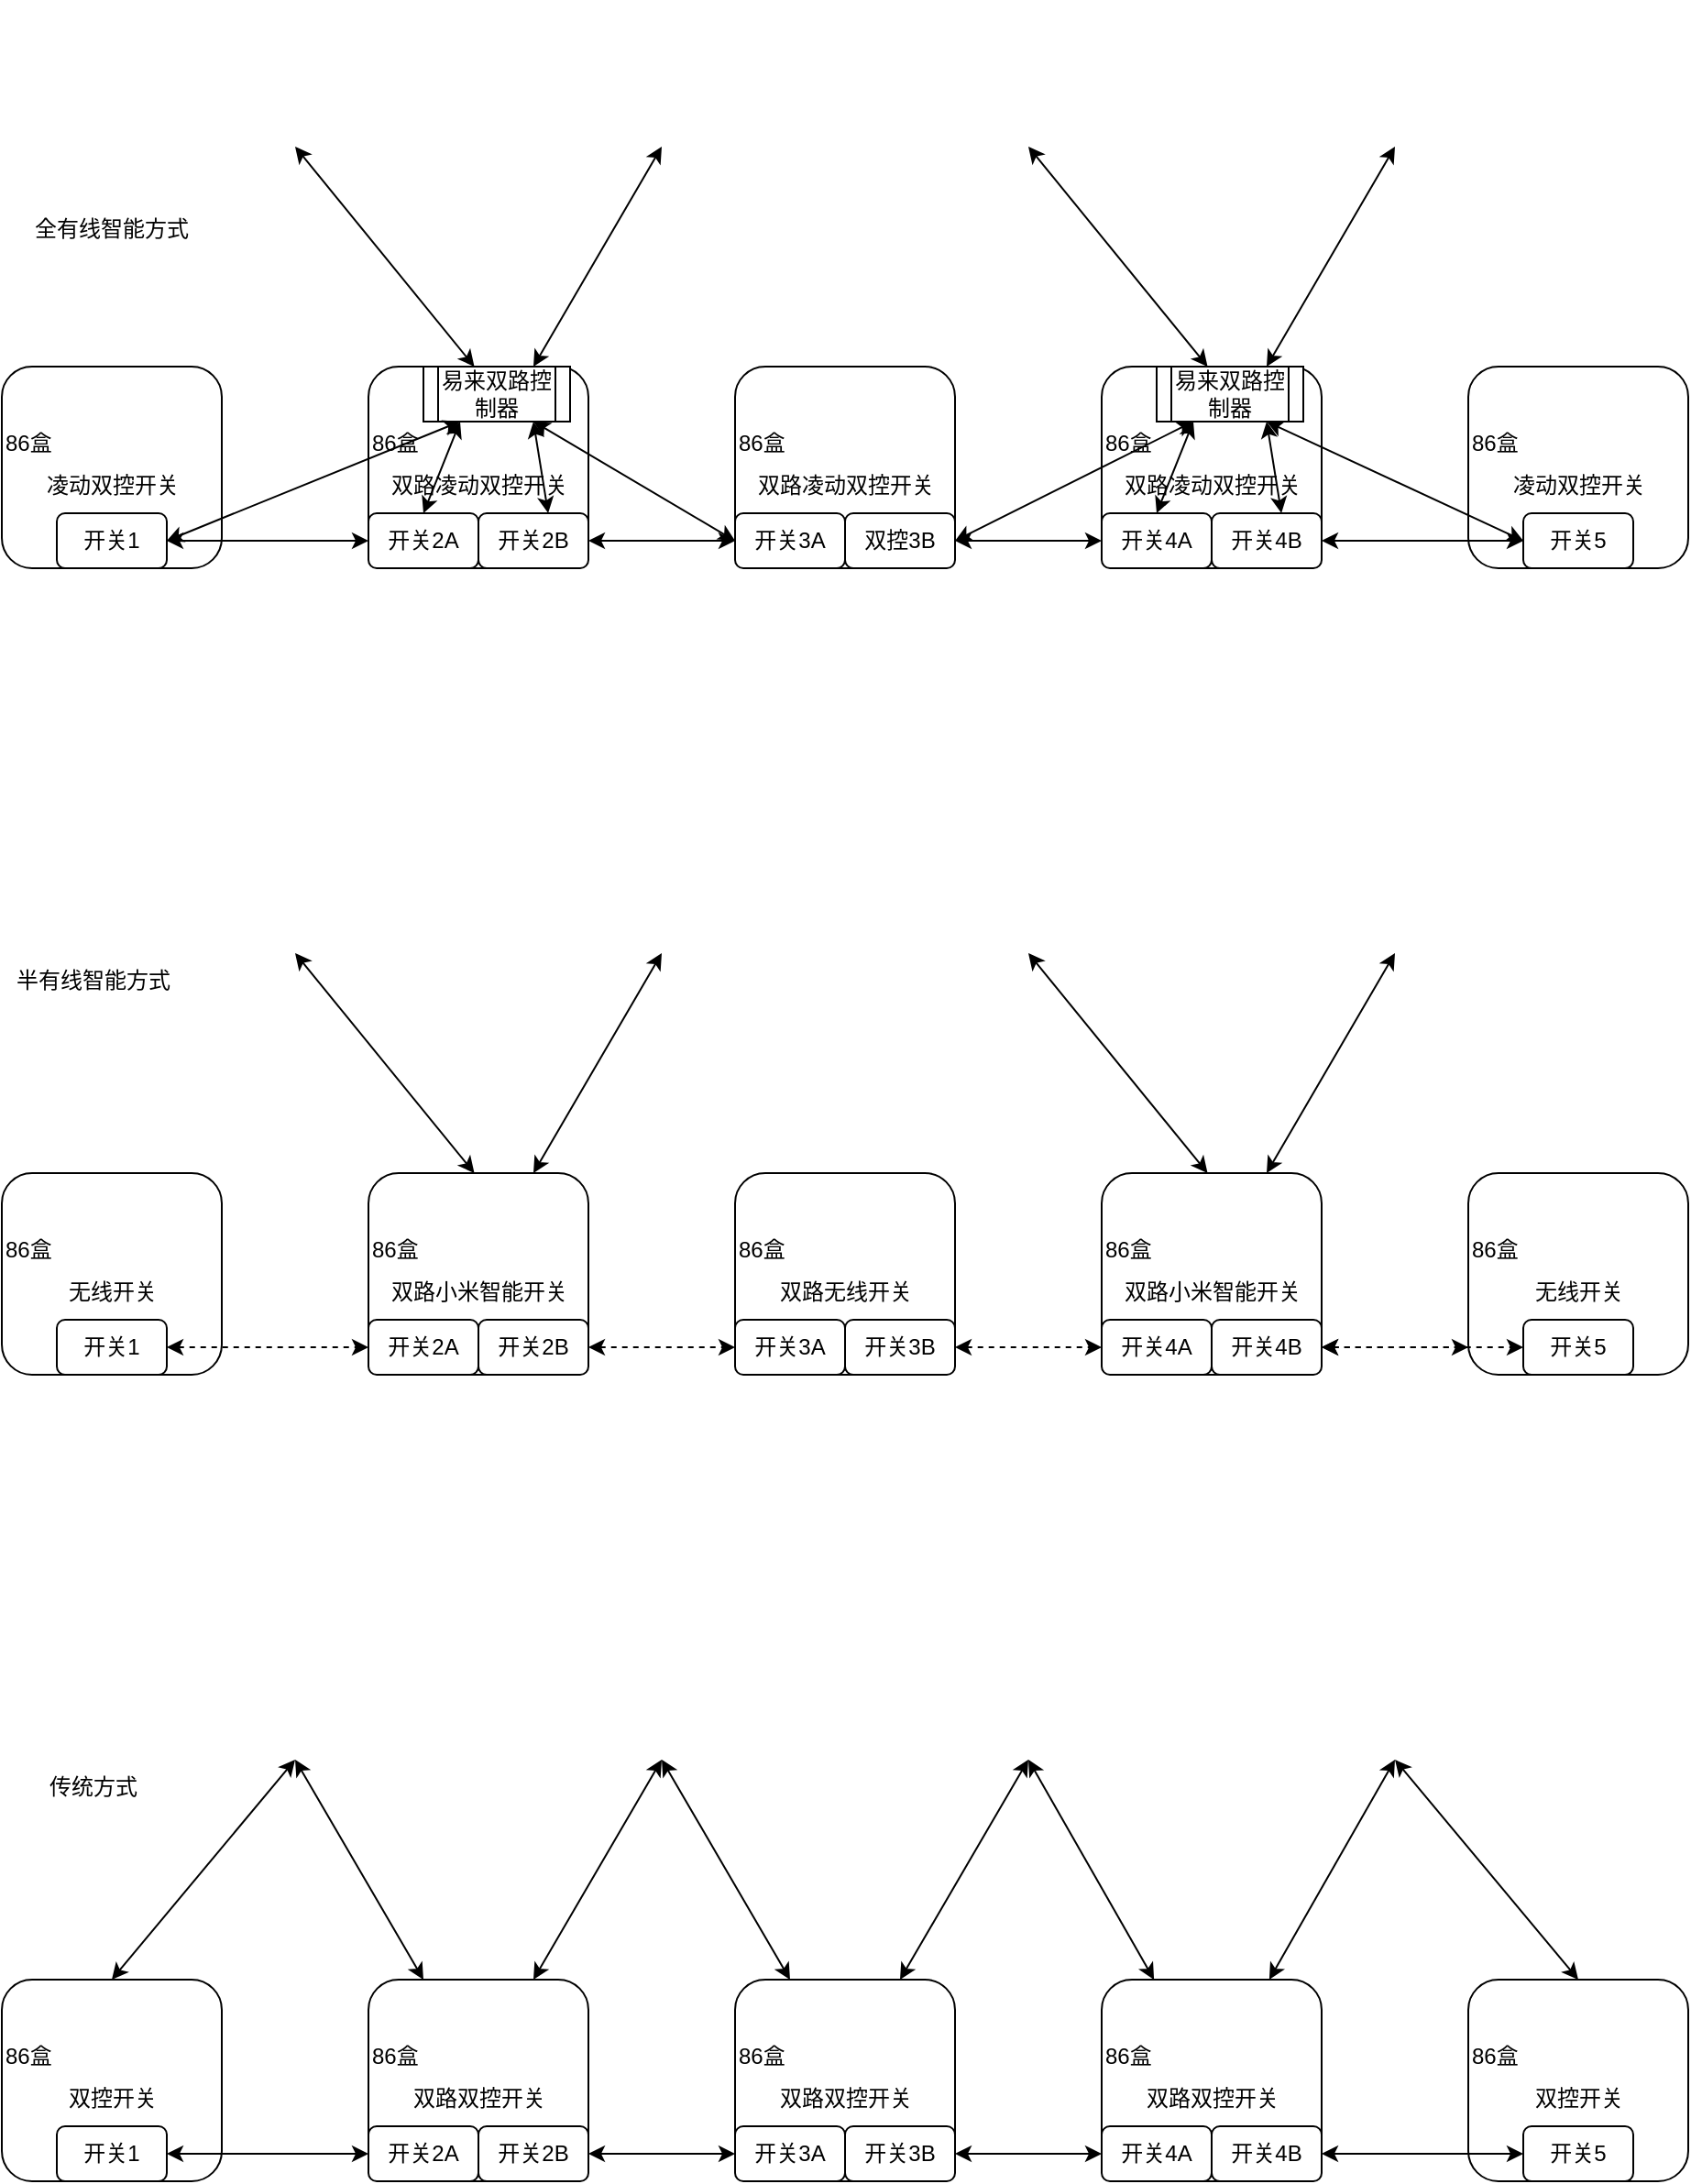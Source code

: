 <mxfile version="20.5.3" type="github">
  <diagram id="C55GAdEgixcBntScY-7r" name="第 1 页">
    <mxGraphModel dx="1453" dy="962" grid="1" gridSize="10" guides="1" tooltips="1" connect="1" arrows="1" fold="1" page="1" pageScale="1" pageWidth="827" pageHeight="1169" math="0" shadow="0">
      <root>
        <mxCell id="0" />
        <mxCell id="1" parent="0" />
        <mxCell id="GCaUtwYMzPnIk7fHXFFh-43" value="" style="group" parent="1" vertex="1" connectable="0">
          <mxGeometry y="400" width="120" height="110" as="geometry" />
        </mxCell>
        <mxCell id="GCaUtwYMzPnIk7fHXFFh-23" value="&lt;p&gt;86盒&lt;/p&gt;&lt;p&gt;&lt;br&gt;&lt;/p&gt;" style="rounded=1;whiteSpace=wrap;html=1;align=left;" parent="GCaUtwYMzPnIk7fHXFFh-43" vertex="1">
          <mxGeometry width="120" height="110" as="geometry" />
        </mxCell>
        <mxCell id="GCaUtwYMzPnIk7fHXFFh-28" value="开关1" style="rounded=1;whiteSpace=wrap;html=1;" parent="GCaUtwYMzPnIk7fHXFFh-43" vertex="1">
          <mxGeometry x="30" y="80" width="60" height="30" as="geometry" />
        </mxCell>
        <mxCell id="GCaUtwYMzPnIk7fHXFFh-32" value="凌动双控开关" style="text;html=1;align=center;verticalAlign=middle;resizable=0;points=[];autosize=1;strokeColor=none;fillColor=none;" parent="GCaUtwYMzPnIk7fHXFFh-43" vertex="1">
          <mxGeometry x="10" y="50" width="100" height="30" as="geometry" />
        </mxCell>
        <mxCell id="GCaUtwYMzPnIk7fHXFFh-52" value="" style="group" parent="1" vertex="1" connectable="0">
          <mxGeometry x="800" y="400" width="120" height="110" as="geometry" />
        </mxCell>
        <mxCell id="GCaUtwYMzPnIk7fHXFFh-53" value="&lt;p&gt;86盒&lt;/p&gt;&lt;p&gt;&lt;br&gt;&lt;/p&gt;" style="rounded=1;whiteSpace=wrap;html=1;align=left;" parent="GCaUtwYMzPnIk7fHXFFh-52" vertex="1">
          <mxGeometry width="120" height="110" as="geometry" />
        </mxCell>
        <mxCell id="GCaUtwYMzPnIk7fHXFFh-54" value="开关5" style="rounded=1;whiteSpace=wrap;html=1;" parent="GCaUtwYMzPnIk7fHXFFh-52" vertex="1">
          <mxGeometry x="30" y="80" width="60" height="30" as="geometry" />
        </mxCell>
        <mxCell id="GCaUtwYMzPnIk7fHXFFh-55" value="凌动双控开关" style="text;html=1;align=center;verticalAlign=middle;resizable=0;points=[];autosize=1;strokeColor=none;fillColor=none;" parent="GCaUtwYMzPnIk7fHXFFh-52" vertex="1">
          <mxGeometry x="10" y="50" width="100" height="30" as="geometry" />
        </mxCell>
        <mxCell id="GCaUtwYMzPnIk7fHXFFh-64" value="" style="group" parent="1" vertex="1" connectable="0">
          <mxGeometry x="400" y="400" width="120" height="110" as="geometry" />
        </mxCell>
        <mxCell id="GCaUtwYMzPnIk7fHXFFh-57" value="&lt;p&gt;86盒&lt;/p&gt;&lt;p&gt;&lt;br&gt;&lt;/p&gt;" style="rounded=1;whiteSpace=wrap;html=1;align=left;" parent="GCaUtwYMzPnIk7fHXFFh-64" vertex="1">
          <mxGeometry width="120" height="110" as="geometry" />
        </mxCell>
        <mxCell id="GCaUtwYMzPnIk7fHXFFh-59" value="开关3A" style="rounded=1;whiteSpace=wrap;html=1;" parent="GCaUtwYMzPnIk7fHXFFh-64" vertex="1">
          <mxGeometry y="80" width="60" height="30" as="geometry" />
        </mxCell>
        <mxCell id="GCaUtwYMzPnIk7fHXFFh-60" value="双控3B" style="rounded=1;whiteSpace=wrap;html=1;" parent="GCaUtwYMzPnIk7fHXFFh-64" vertex="1">
          <mxGeometry x="60" y="80" width="60" height="30" as="geometry" />
        </mxCell>
        <mxCell id="GCaUtwYMzPnIk7fHXFFh-61" value="双路凌动双控开关" style="text;html=1;align=center;verticalAlign=middle;resizable=0;points=[];autosize=1;strokeColor=none;fillColor=none;" parent="GCaUtwYMzPnIk7fHXFFh-64" vertex="1">
          <mxGeometry y="50" width="120" height="30" as="geometry" />
        </mxCell>
        <mxCell id="GCaUtwYMzPnIk7fHXFFh-66" value="" style="group" parent="1" vertex="1" connectable="0">
          <mxGeometry x="120" y="200" width="280" height="310" as="geometry" />
        </mxCell>
        <mxCell id="GCaUtwYMzPnIk7fHXFFh-2" value="" style="shape=image;html=1;verticalAlign=top;verticalLabelPosition=bottom;labelBackgroundColor=#ffffff;imageAspect=0;aspect=fixed;image=https://cdn1.iconfinder.com/data/icons/ui-essential-17/32/UI_Essential_Outline_1_essential-app-ui-creative-idea-lamp-128.png" parent="GCaUtwYMzPnIk7fHXFFh-66" vertex="1">
          <mxGeometry width="80" height="80" as="geometry" />
        </mxCell>
        <mxCell id="GCaUtwYMzPnIk7fHXFFh-3" value="" style="shape=image;html=1;verticalAlign=top;verticalLabelPosition=bottom;labelBackgroundColor=#ffffff;imageAspect=0;aspect=fixed;image=https://cdn1.iconfinder.com/data/icons/ui-essential-17/32/UI_Essential_Outline_1_essential-app-ui-creative-idea-lamp-128.png" parent="GCaUtwYMzPnIk7fHXFFh-66" vertex="1">
          <mxGeometry x="200" width="80" height="80" as="geometry" />
        </mxCell>
        <mxCell id="GCaUtwYMzPnIk7fHXFFh-8" value="" style="endArrow=classic;startArrow=classic;html=1;rounded=0;entryX=0.5;entryY=1;entryDx=0;entryDy=0;" parent="GCaUtwYMzPnIk7fHXFFh-66" source="GCaUtwYMzPnIk7fHXFFh-5" target="GCaUtwYMzPnIk7fHXFFh-2" edge="1">
          <mxGeometry width="50" height="50" relative="1" as="geometry">
            <mxPoint x="260" y="90" as="sourcePoint" />
            <mxPoint x="310" y="40" as="targetPoint" />
          </mxGeometry>
        </mxCell>
        <mxCell id="GCaUtwYMzPnIk7fHXFFh-10" value="" style="endArrow=classic;startArrow=classic;html=1;rounded=0;entryX=0.5;entryY=1;entryDx=0;entryDy=0;exitX=0.75;exitY=0;exitDx=0;exitDy=0;" parent="GCaUtwYMzPnIk7fHXFFh-66" source="GCaUtwYMzPnIk7fHXFFh-5" target="GCaUtwYMzPnIk7fHXFFh-3" edge="1">
          <mxGeometry width="50" height="50" relative="1" as="geometry">
            <mxPoint x="230" y="180" as="sourcePoint" />
            <mxPoint x="90" y="90" as="targetPoint" />
          </mxGeometry>
        </mxCell>
        <mxCell id="GCaUtwYMzPnIk7fHXFFh-42" value="" style="group" parent="GCaUtwYMzPnIk7fHXFFh-66" vertex="1" connectable="0">
          <mxGeometry x="80" y="200" width="120" height="110" as="geometry" />
        </mxCell>
        <mxCell id="GCaUtwYMzPnIk7fHXFFh-4" value="&lt;p&gt;86盒&lt;/p&gt;&lt;p&gt;&lt;br&gt;&lt;/p&gt;" style="rounded=1;whiteSpace=wrap;html=1;align=left;" parent="GCaUtwYMzPnIk7fHXFFh-42" vertex="1">
          <mxGeometry width="120" height="110" as="geometry" />
        </mxCell>
        <mxCell id="GCaUtwYMzPnIk7fHXFFh-5" value="易来双路控制器" style="shape=process;whiteSpace=wrap;html=1;backgroundOutline=1;" parent="GCaUtwYMzPnIk7fHXFFh-42" vertex="1">
          <mxGeometry x="30" width="80" height="30" as="geometry" />
        </mxCell>
        <mxCell id="GCaUtwYMzPnIk7fHXFFh-29" value="开关2A" style="rounded=1;whiteSpace=wrap;html=1;" parent="GCaUtwYMzPnIk7fHXFFh-42" vertex="1">
          <mxGeometry y="80" width="60" height="30" as="geometry" />
        </mxCell>
        <mxCell id="GCaUtwYMzPnIk7fHXFFh-30" value="开关2B" style="rounded=1;whiteSpace=wrap;html=1;" parent="GCaUtwYMzPnIk7fHXFFh-42" vertex="1">
          <mxGeometry x="60" y="80" width="60" height="30" as="geometry" />
        </mxCell>
        <mxCell id="GCaUtwYMzPnIk7fHXFFh-33" value="双路凌动双控开关" style="text;html=1;align=center;verticalAlign=middle;resizable=0;points=[];autosize=1;strokeColor=none;fillColor=none;" parent="GCaUtwYMzPnIk7fHXFFh-42" vertex="1">
          <mxGeometry y="50" width="120" height="30" as="geometry" />
        </mxCell>
        <mxCell id="GCaUtwYMzPnIk7fHXFFh-40" value="" style="endArrow=classic;startArrow=classic;html=1;rounded=0;exitX=0.25;exitY=1;exitDx=0;exitDy=0;" parent="GCaUtwYMzPnIk7fHXFFh-42" source="GCaUtwYMzPnIk7fHXFFh-5" edge="1">
          <mxGeometry width="50" height="50" relative="1" as="geometry">
            <mxPoint x="-90" y="115" as="sourcePoint" />
            <mxPoint x="30" y="80" as="targetPoint" />
          </mxGeometry>
        </mxCell>
        <mxCell id="GCaUtwYMzPnIk7fHXFFh-41" value="" style="endArrow=classic;startArrow=classic;html=1;rounded=0;exitX=0.75;exitY=1;exitDx=0;exitDy=0;entryX=0.817;entryY=1;entryDx=0;entryDy=0;entryPerimeter=0;" parent="GCaUtwYMzPnIk7fHXFFh-42" source="GCaUtwYMzPnIk7fHXFFh-5" target="GCaUtwYMzPnIk7fHXFFh-33" edge="1">
          <mxGeometry width="50" height="50" relative="1" as="geometry">
            <mxPoint x="60" y="40" as="sourcePoint" />
            <mxPoint x="40" y="90" as="targetPoint" />
          </mxGeometry>
        </mxCell>
        <mxCell id="GCaUtwYMzPnIk7fHXFFh-67" value="" style="group" parent="1" vertex="1" connectable="0">
          <mxGeometry x="520" y="200" width="280" height="310" as="geometry" />
        </mxCell>
        <mxCell id="GCaUtwYMzPnIk7fHXFFh-68" value="" style="shape=image;html=1;verticalAlign=top;verticalLabelPosition=bottom;labelBackgroundColor=#ffffff;imageAspect=0;aspect=fixed;image=https://cdn1.iconfinder.com/data/icons/ui-essential-17/32/UI_Essential_Outline_1_essential-app-ui-creative-idea-lamp-128.png" parent="GCaUtwYMzPnIk7fHXFFh-67" vertex="1">
          <mxGeometry width="80" height="80" as="geometry" />
        </mxCell>
        <mxCell id="GCaUtwYMzPnIk7fHXFFh-69" value="" style="shape=image;html=1;verticalAlign=top;verticalLabelPosition=bottom;labelBackgroundColor=#ffffff;imageAspect=0;aspect=fixed;image=https://cdn1.iconfinder.com/data/icons/ui-essential-17/32/UI_Essential_Outline_1_essential-app-ui-creative-idea-lamp-128.png" parent="GCaUtwYMzPnIk7fHXFFh-67" vertex="1">
          <mxGeometry x="200" width="80" height="80" as="geometry" />
        </mxCell>
        <mxCell id="GCaUtwYMzPnIk7fHXFFh-70" value="" style="endArrow=classic;startArrow=classic;html=1;rounded=0;entryX=0.5;entryY=1;entryDx=0;entryDy=0;" parent="GCaUtwYMzPnIk7fHXFFh-67" source="GCaUtwYMzPnIk7fHXFFh-74" target="GCaUtwYMzPnIk7fHXFFh-68" edge="1">
          <mxGeometry width="50" height="50" relative="1" as="geometry">
            <mxPoint x="260" y="90" as="sourcePoint" />
            <mxPoint x="310" y="40" as="targetPoint" />
          </mxGeometry>
        </mxCell>
        <mxCell id="GCaUtwYMzPnIk7fHXFFh-71" value="" style="endArrow=classic;startArrow=classic;html=1;rounded=0;entryX=0.5;entryY=1;entryDx=0;entryDy=0;exitX=0.75;exitY=0;exitDx=0;exitDy=0;" parent="GCaUtwYMzPnIk7fHXFFh-67" source="GCaUtwYMzPnIk7fHXFFh-74" target="GCaUtwYMzPnIk7fHXFFh-69" edge="1">
          <mxGeometry width="50" height="50" relative="1" as="geometry">
            <mxPoint x="230" y="180" as="sourcePoint" />
            <mxPoint x="90" y="90" as="targetPoint" />
          </mxGeometry>
        </mxCell>
        <mxCell id="GCaUtwYMzPnIk7fHXFFh-72" value="" style="group" parent="GCaUtwYMzPnIk7fHXFFh-67" vertex="1" connectable="0">
          <mxGeometry x="80" y="200" width="120" height="110" as="geometry" />
        </mxCell>
        <mxCell id="GCaUtwYMzPnIk7fHXFFh-73" value="&lt;p&gt;86盒&lt;/p&gt;&lt;p&gt;&lt;br&gt;&lt;/p&gt;" style="rounded=1;whiteSpace=wrap;html=1;align=left;" parent="GCaUtwYMzPnIk7fHXFFh-72" vertex="1">
          <mxGeometry width="120" height="110" as="geometry" />
        </mxCell>
        <mxCell id="GCaUtwYMzPnIk7fHXFFh-74" value="易来双路控制器" style="shape=process;whiteSpace=wrap;html=1;backgroundOutline=1;" parent="GCaUtwYMzPnIk7fHXFFh-72" vertex="1">
          <mxGeometry x="30" width="80" height="30" as="geometry" />
        </mxCell>
        <mxCell id="GCaUtwYMzPnIk7fHXFFh-75" value="开关4A" style="rounded=1;whiteSpace=wrap;html=1;" parent="GCaUtwYMzPnIk7fHXFFh-72" vertex="1">
          <mxGeometry y="80" width="60" height="30" as="geometry" />
        </mxCell>
        <mxCell id="GCaUtwYMzPnIk7fHXFFh-76" value="开关4B" style="rounded=1;whiteSpace=wrap;html=1;" parent="GCaUtwYMzPnIk7fHXFFh-72" vertex="1">
          <mxGeometry x="60" y="80" width="60" height="30" as="geometry" />
        </mxCell>
        <mxCell id="GCaUtwYMzPnIk7fHXFFh-77" value="双路凌动双控开关" style="text;html=1;align=center;verticalAlign=middle;resizable=0;points=[];autosize=1;strokeColor=none;fillColor=none;" parent="GCaUtwYMzPnIk7fHXFFh-72" vertex="1">
          <mxGeometry y="50" width="120" height="30" as="geometry" />
        </mxCell>
        <mxCell id="GCaUtwYMzPnIk7fHXFFh-78" value="" style="endArrow=classic;startArrow=classic;html=1;rounded=0;exitX=0.25;exitY=1;exitDx=0;exitDy=0;" parent="GCaUtwYMzPnIk7fHXFFh-72" source="GCaUtwYMzPnIk7fHXFFh-74" edge="1">
          <mxGeometry width="50" height="50" relative="1" as="geometry">
            <mxPoint x="-90" y="115" as="sourcePoint" />
            <mxPoint x="30" y="80" as="targetPoint" />
          </mxGeometry>
        </mxCell>
        <mxCell id="GCaUtwYMzPnIk7fHXFFh-79" value="" style="endArrow=classic;startArrow=classic;html=1;rounded=0;exitX=0.75;exitY=1;exitDx=0;exitDy=0;entryX=0.817;entryY=1;entryDx=0;entryDy=0;entryPerimeter=0;" parent="GCaUtwYMzPnIk7fHXFFh-72" source="GCaUtwYMzPnIk7fHXFFh-74" target="GCaUtwYMzPnIk7fHXFFh-77" edge="1">
          <mxGeometry width="50" height="50" relative="1" as="geometry">
            <mxPoint x="60" y="40" as="sourcePoint" />
            <mxPoint x="40" y="90" as="targetPoint" />
          </mxGeometry>
        </mxCell>
        <mxCell id="GCaUtwYMzPnIk7fHXFFh-39" value="" style="endArrow=classic;startArrow=classic;html=1;rounded=0;exitX=1;exitY=0.5;exitDx=0;exitDy=0;entryX=0.25;entryY=1;entryDx=0;entryDy=0;" parent="1" source="GCaUtwYMzPnIk7fHXFFh-28" target="GCaUtwYMzPnIk7fHXFFh-5" edge="1">
          <mxGeometry width="50" height="50" relative="1" as="geometry">
            <mxPoint x="50" y="479" as="sourcePoint" />
            <mxPoint x="160" y="479" as="targetPoint" />
          </mxGeometry>
        </mxCell>
        <mxCell id="GCaUtwYMzPnIk7fHXFFh-38" value="" style="endArrow=classic;startArrow=classic;html=1;rounded=0;exitX=1;exitY=0.5;exitDx=0;exitDy=0;entryX=0;entryY=0.5;entryDx=0;entryDy=0;" parent="1" source="GCaUtwYMzPnIk7fHXFFh-28" target="GCaUtwYMzPnIk7fHXFFh-29" edge="1">
          <mxGeometry width="50" height="50" relative="1" as="geometry">
            <mxPoint x="190" y="620" as="sourcePoint" />
            <mxPoint x="240" y="570" as="targetPoint" />
          </mxGeometry>
        </mxCell>
        <mxCell id="GCaUtwYMzPnIk7fHXFFh-80" value="" style="endArrow=classic;startArrow=classic;html=1;rounded=0;exitX=1;exitY=0.5;exitDx=0;exitDy=0;" parent="1" source="GCaUtwYMzPnIk7fHXFFh-76" target="GCaUtwYMzPnIk7fHXFFh-54" edge="1">
          <mxGeometry width="50" height="50" relative="1" as="geometry">
            <mxPoint x="720" y="540" as="sourcePoint" />
            <mxPoint x="830" y="540" as="targetPoint" />
          </mxGeometry>
        </mxCell>
        <mxCell id="GCaUtwYMzPnIk7fHXFFh-81" value="" style="endArrow=classic;startArrow=classic;html=1;rounded=0;exitX=1;exitY=0.5;exitDx=0;exitDy=0;" parent="1" source="GCaUtwYMzPnIk7fHXFFh-30" target="GCaUtwYMzPnIk7fHXFFh-59" edge="1">
          <mxGeometry width="50" height="50" relative="1" as="geometry">
            <mxPoint x="340" y="530" as="sourcePoint" />
            <mxPoint x="450" y="530" as="targetPoint" />
          </mxGeometry>
        </mxCell>
        <mxCell id="GCaUtwYMzPnIk7fHXFFh-83" value="" style="endArrow=classic;startArrow=classic;html=1;rounded=0;" parent="1" source="GCaUtwYMzPnIk7fHXFFh-60" target="GCaUtwYMzPnIk7fHXFFh-75" edge="1">
          <mxGeometry width="50" height="50" relative="1" as="geometry">
            <mxPoint x="520" y="500" as="sourcePoint" />
            <mxPoint x="600" y="500" as="targetPoint" />
          </mxGeometry>
        </mxCell>
        <mxCell id="GCaUtwYMzPnIk7fHXFFh-84" value="" style="endArrow=classic;startArrow=classic;html=1;rounded=0;entryX=0.75;entryY=1;entryDx=0;entryDy=0;exitX=0;exitY=0.5;exitDx=0;exitDy=0;" parent="1" source="GCaUtwYMzPnIk7fHXFFh-59" target="GCaUtwYMzPnIk7fHXFFh-5" edge="1">
          <mxGeometry width="50" height="50" relative="1" as="geometry">
            <mxPoint x="100" y="505" as="sourcePoint" />
            <mxPoint x="260" y="440" as="targetPoint" />
          </mxGeometry>
        </mxCell>
        <mxCell id="GCaUtwYMzPnIk7fHXFFh-85" value="" style="endArrow=classic;startArrow=classic;html=1;rounded=0;entryX=0.25;entryY=1;entryDx=0;entryDy=0;exitX=1;exitY=0.5;exitDx=0;exitDy=0;" parent="1" source="GCaUtwYMzPnIk7fHXFFh-60" target="GCaUtwYMzPnIk7fHXFFh-74" edge="1">
          <mxGeometry width="50" height="50" relative="1" as="geometry">
            <mxPoint x="410" y="505" as="sourcePoint" />
            <mxPoint x="300" y="440" as="targetPoint" />
          </mxGeometry>
        </mxCell>
        <mxCell id="GCaUtwYMzPnIk7fHXFFh-86" value="" style="endArrow=classic;startArrow=classic;html=1;rounded=0;entryX=0.75;entryY=1;entryDx=0;entryDy=0;exitX=0;exitY=0.5;exitDx=0;exitDy=0;" parent="1" source="GCaUtwYMzPnIk7fHXFFh-54" target="GCaUtwYMzPnIk7fHXFFh-74" edge="1">
          <mxGeometry width="50" height="50" relative="1" as="geometry">
            <mxPoint x="530" y="505" as="sourcePoint" />
            <mxPoint x="660" y="440" as="targetPoint" />
          </mxGeometry>
        </mxCell>
        <mxCell id="W3iB199qBJ8o43H76Pn8-48" value="" style="group" parent="1" vertex="1" connectable="0">
          <mxGeometry y="840" width="120" height="110" as="geometry" />
        </mxCell>
        <mxCell id="W3iB199qBJ8o43H76Pn8-49" value="&lt;p&gt;86盒&lt;/p&gt;&lt;p&gt;&lt;br&gt;&lt;/p&gt;" style="rounded=1;whiteSpace=wrap;html=1;align=left;" parent="W3iB199qBJ8o43H76Pn8-48" vertex="1">
          <mxGeometry width="120" height="110" as="geometry" />
        </mxCell>
        <mxCell id="W3iB199qBJ8o43H76Pn8-50" value="开关1" style="rounded=1;whiteSpace=wrap;html=1;" parent="W3iB199qBJ8o43H76Pn8-48" vertex="1">
          <mxGeometry x="30" y="80" width="60" height="30" as="geometry" />
        </mxCell>
        <mxCell id="W3iB199qBJ8o43H76Pn8-51" value="无线开关" style="text;html=1;align=center;verticalAlign=middle;resizable=0;points=[];autosize=1;strokeColor=none;fillColor=none;" parent="W3iB199qBJ8o43H76Pn8-48" vertex="1">
          <mxGeometry x="25" y="50" width="70" height="30" as="geometry" />
        </mxCell>
        <mxCell id="W3iB199qBJ8o43H76Pn8-52" value="" style="group" parent="1" vertex="1" connectable="0">
          <mxGeometry x="800" y="840" width="120" height="110" as="geometry" />
        </mxCell>
        <mxCell id="W3iB199qBJ8o43H76Pn8-53" value="&lt;p&gt;86盒&lt;/p&gt;&lt;p&gt;&lt;br&gt;&lt;/p&gt;" style="rounded=1;whiteSpace=wrap;html=1;align=left;" parent="W3iB199qBJ8o43H76Pn8-52" vertex="1">
          <mxGeometry width="120" height="110" as="geometry" />
        </mxCell>
        <mxCell id="W3iB199qBJ8o43H76Pn8-54" value="开关5" style="rounded=1;whiteSpace=wrap;html=1;" parent="W3iB199qBJ8o43H76Pn8-52" vertex="1">
          <mxGeometry x="30" y="80" width="60" height="30" as="geometry" />
        </mxCell>
        <mxCell id="W3iB199qBJ8o43H76Pn8-55" value="无线开关" style="text;html=1;align=center;verticalAlign=middle;resizable=0;points=[];autosize=1;strokeColor=none;fillColor=none;" parent="W3iB199qBJ8o43H76Pn8-52" vertex="1">
          <mxGeometry x="25" y="50" width="70" height="30" as="geometry" />
        </mxCell>
        <mxCell id="W3iB199qBJ8o43H76Pn8-56" value="" style="group" parent="1" vertex="1" connectable="0">
          <mxGeometry x="400" y="840" width="120" height="110" as="geometry" />
        </mxCell>
        <mxCell id="W3iB199qBJ8o43H76Pn8-57" value="&lt;p&gt;86盒&lt;/p&gt;&lt;p&gt;&lt;br&gt;&lt;/p&gt;" style="rounded=1;whiteSpace=wrap;html=1;align=left;" parent="W3iB199qBJ8o43H76Pn8-56" vertex="1">
          <mxGeometry width="120" height="110" as="geometry" />
        </mxCell>
        <mxCell id="W3iB199qBJ8o43H76Pn8-58" value="开关3A" style="rounded=1;whiteSpace=wrap;html=1;" parent="W3iB199qBJ8o43H76Pn8-56" vertex="1">
          <mxGeometry y="80" width="60" height="30" as="geometry" />
        </mxCell>
        <mxCell id="W3iB199qBJ8o43H76Pn8-59" value="开关3B" style="rounded=1;whiteSpace=wrap;html=1;" parent="W3iB199qBJ8o43H76Pn8-56" vertex="1">
          <mxGeometry x="60" y="80" width="60" height="30" as="geometry" />
        </mxCell>
        <mxCell id="W3iB199qBJ8o43H76Pn8-60" value="双路无线开关" style="text;html=1;align=center;verticalAlign=middle;resizable=0;points=[];autosize=1;strokeColor=none;fillColor=none;" parent="W3iB199qBJ8o43H76Pn8-56" vertex="1">
          <mxGeometry x="10" y="50" width="100" height="30" as="geometry" />
        </mxCell>
        <mxCell id="W3iB199qBJ8o43H76Pn8-88" value="" style="endArrow=classic;startArrow=classic;html=1;rounded=0;exitX=1;exitY=0.5;exitDx=0;exitDy=0;entryX=0;entryY=0.5;entryDx=0;entryDy=0;dashed=1;" parent="1" source="W3iB199qBJ8o43H76Pn8-50" target="W3iB199qBJ8o43H76Pn8-69" edge="1">
          <mxGeometry width="50" height="50" relative="1" as="geometry">
            <mxPoint x="190" y="1060" as="sourcePoint" />
            <mxPoint x="240" y="1010" as="targetPoint" />
          </mxGeometry>
        </mxCell>
        <mxCell id="W3iB199qBJ8o43H76Pn8-89" value="" style="endArrow=classic;startArrow=classic;html=1;rounded=0;exitX=1;exitY=0.5;exitDx=0;exitDy=0;dashed=1;" parent="1" target="W3iB199qBJ8o43H76Pn8-54" edge="1">
          <mxGeometry width="50" height="50" relative="1" as="geometry">
            <mxPoint x="720" y="935" as="sourcePoint" />
            <mxPoint x="830" y="980" as="targetPoint" />
          </mxGeometry>
        </mxCell>
        <mxCell id="W3iB199qBJ8o43H76Pn8-90" value="" style="endArrow=classic;startArrow=classic;html=1;rounded=0;exitX=1;exitY=0.5;exitDx=0;exitDy=0;dashed=1;" parent="1" source="W3iB199qBJ8o43H76Pn8-70" target="W3iB199qBJ8o43H76Pn8-58" edge="1">
          <mxGeometry width="50" height="50" relative="1" as="geometry">
            <mxPoint x="340" y="970" as="sourcePoint" />
            <mxPoint x="450" y="970" as="targetPoint" />
          </mxGeometry>
        </mxCell>
        <mxCell id="W3iB199qBJ8o43H76Pn8-91" value="" style="endArrow=classic;startArrow=classic;html=1;rounded=0;dashed=1;entryX=0;entryY=0.5;entryDx=0;entryDy=0;" parent="1" source="W3iB199qBJ8o43H76Pn8-59" target="W3iB199qBJ8o43H76Pn8-106" edge="1">
          <mxGeometry width="50" height="50" relative="1" as="geometry">
            <mxPoint x="520" y="940" as="sourcePoint" />
            <mxPoint x="600" y="935" as="targetPoint" />
          </mxGeometry>
        </mxCell>
        <mxCell id="W3iB199qBJ8o43H76Pn8-62" value="" style="shape=image;html=1;verticalAlign=top;verticalLabelPosition=bottom;labelBackgroundColor=#ffffff;imageAspect=0;aspect=fixed;image=https://cdn1.iconfinder.com/data/icons/ui-essential-17/32/UI_Essential_Outline_1_essential-app-ui-creative-idea-lamp-128.png" parent="1" vertex="1">
          <mxGeometry x="120" y="640" width="80" height="80" as="geometry" />
        </mxCell>
        <mxCell id="W3iB199qBJ8o43H76Pn8-63" value="" style="shape=image;html=1;verticalAlign=top;verticalLabelPosition=bottom;labelBackgroundColor=#ffffff;imageAspect=0;aspect=fixed;image=https://cdn1.iconfinder.com/data/icons/ui-essential-17/32/UI_Essential_Outline_1_essential-app-ui-creative-idea-lamp-128.png" parent="1" vertex="1">
          <mxGeometry x="320" y="640" width="80" height="80" as="geometry" />
        </mxCell>
        <mxCell id="W3iB199qBJ8o43H76Pn8-64" value="" style="endArrow=classic;startArrow=classic;html=1;rounded=0;entryX=0.5;entryY=1;entryDx=0;entryDy=0;" parent="1" target="W3iB199qBJ8o43H76Pn8-62" edge="1">
          <mxGeometry width="50" height="50" relative="1" as="geometry">
            <mxPoint x="257.778" y="840" as="sourcePoint" />
            <mxPoint x="430" y="680" as="targetPoint" />
          </mxGeometry>
        </mxCell>
        <mxCell id="W3iB199qBJ8o43H76Pn8-65" value="" style="endArrow=classic;startArrow=classic;html=1;rounded=0;entryX=0.5;entryY=1;entryDx=0;entryDy=0;exitX=0.75;exitY=0;exitDx=0;exitDy=0;" parent="1" target="W3iB199qBJ8o43H76Pn8-63" edge="1">
          <mxGeometry width="50" height="50" relative="1" as="geometry">
            <mxPoint x="290" y="840" as="sourcePoint" />
            <mxPoint x="210" y="730" as="targetPoint" />
          </mxGeometry>
        </mxCell>
        <mxCell id="W3iB199qBJ8o43H76Pn8-67" value="&lt;p&gt;86盒&lt;/p&gt;&lt;p&gt;&lt;br&gt;&lt;/p&gt;" style="rounded=1;whiteSpace=wrap;html=1;align=left;" parent="1" vertex="1">
          <mxGeometry x="200" y="840" width="120" height="110" as="geometry" />
        </mxCell>
        <mxCell id="W3iB199qBJ8o43H76Pn8-69" value="开关2A" style="rounded=1;whiteSpace=wrap;html=1;" parent="1" vertex="1">
          <mxGeometry x="200" y="920" width="60" height="30" as="geometry" />
        </mxCell>
        <mxCell id="W3iB199qBJ8o43H76Pn8-70" value="开关2B" style="rounded=1;whiteSpace=wrap;html=1;" parent="1" vertex="1">
          <mxGeometry x="260" y="920" width="60" height="30" as="geometry" />
        </mxCell>
        <mxCell id="W3iB199qBJ8o43H76Pn8-71" value="双路小米智能开关" style="text;html=1;align=center;verticalAlign=middle;resizable=0;points=[];autosize=1;strokeColor=none;fillColor=none;" parent="1" vertex="1">
          <mxGeometry x="200" y="890" width="120" height="30" as="geometry" />
        </mxCell>
        <mxCell id="W3iB199qBJ8o43H76Pn8-100" value="" style="endArrow=classic;startArrow=classic;html=1;rounded=0;exitX=1;exitY=0.5;exitDx=0;exitDy=0;dashed=1;" parent="1" source="W3iB199qBJ8o43H76Pn8-107" edge="1">
          <mxGeometry width="50" height="50" relative="1" as="geometry">
            <mxPoint x="740" y="970" as="sourcePoint" />
            <mxPoint x="800" y="935" as="targetPoint" />
          </mxGeometry>
        </mxCell>
        <mxCell id="W3iB199qBJ8o43H76Pn8-101" value="" style="shape=image;html=1;verticalAlign=top;verticalLabelPosition=bottom;labelBackgroundColor=#ffffff;imageAspect=0;aspect=fixed;image=https://cdn1.iconfinder.com/data/icons/ui-essential-17/32/UI_Essential_Outline_1_essential-app-ui-creative-idea-lamp-128.png" parent="1" vertex="1">
          <mxGeometry x="520" y="640" width="80" height="80" as="geometry" />
        </mxCell>
        <mxCell id="W3iB199qBJ8o43H76Pn8-102" value="" style="shape=image;html=1;verticalAlign=top;verticalLabelPosition=bottom;labelBackgroundColor=#ffffff;imageAspect=0;aspect=fixed;image=https://cdn1.iconfinder.com/data/icons/ui-essential-17/32/UI_Essential_Outline_1_essential-app-ui-creative-idea-lamp-128.png" parent="1" vertex="1">
          <mxGeometry x="720" y="640" width="80" height="80" as="geometry" />
        </mxCell>
        <mxCell id="W3iB199qBJ8o43H76Pn8-103" value="" style="endArrow=classic;startArrow=classic;html=1;rounded=0;entryX=0.5;entryY=1;entryDx=0;entryDy=0;" parent="1" target="W3iB199qBJ8o43H76Pn8-101" edge="1">
          <mxGeometry width="50" height="50" relative="1" as="geometry">
            <mxPoint x="657.778" y="840" as="sourcePoint" />
            <mxPoint x="830" y="680" as="targetPoint" />
          </mxGeometry>
        </mxCell>
        <mxCell id="W3iB199qBJ8o43H76Pn8-104" value="" style="endArrow=classic;startArrow=classic;html=1;rounded=0;entryX=0.5;entryY=1;entryDx=0;entryDy=0;exitX=0.75;exitY=0;exitDx=0;exitDy=0;" parent="1" target="W3iB199qBJ8o43H76Pn8-102" edge="1">
          <mxGeometry width="50" height="50" relative="1" as="geometry">
            <mxPoint x="690" y="840" as="sourcePoint" />
            <mxPoint x="610" y="730" as="targetPoint" />
          </mxGeometry>
        </mxCell>
        <mxCell id="W3iB199qBJ8o43H76Pn8-105" value="&lt;p&gt;86盒&lt;/p&gt;&lt;p&gt;&lt;br&gt;&lt;/p&gt;" style="rounded=1;whiteSpace=wrap;html=1;align=left;" parent="1" vertex="1">
          <mxGeometry x="600" y="840" width="120" height="110" as="geometry" />
        </mxCell>
        <mxCell id="W3iB199qBJ8o43H76Pn8-106" value="开关4A" style="rounded=1;whiteSpace=wrap;html=1;" parent="1" vertex="1">
          <mxGeometry x="600" y="920" width="60" height="30" as="geometry" />
        </mxCell>
        <mxCell id="W3iB199qBJ8o43H76Pn8-107" value="开关4B" style="rounded=1;whiteSpace=wrap;html=1;" parent="1" vertex="1">
          <mxGeometry x="660" y="920" width="60" height="30" as="geometry" />
        </mxCell>
        <mxCell id="W3iB199qBJ8o43H76Pn8-108" value="双路小米智能开关" style="text;html=1;align=center;verticalAlign=middle;resizable=0;points=[];autosize=1;strokeColor=none;fillColor=none;" parent="1" vertex="1">
          <mxGeometry x="600" y="890" width="120" height="30" as="geometry" />
        </mxCell>
        <mxCell id="lkS-sAUaGlAzwRy_0zqi-2" value="全有线智能方式" style="text;html=1;strokeColor=none;fillColor=none;align=center;verticalAlign=middle;whiteSpace=wrap;rounded=0;" vertex="1" parent="1">
          <mxGeometry x="10" y="310" width="100" height="30" as="geometry" />
        </mxCell>
        <mxCell id="lkS-sAUaGlAzwRy_0zqi-5" value="" style="group" vertex="1" connectable="0" parent="1">
          <mxGeometry y="1280" width="120" height="110" as="geometry" />
        </mxCell>
        <mxCell id="lkS-sAUaGlAzwRy_0zqi-6" value="&lt;p&gt;86盒&lt;/p&gt;&lt;p&gt;&lt;br&gt;&lt;/p&gt;" style="rounded=1;whiteSpace=wrap;html=1;align=left;" vertex="1" parent="lkS-sAUaGlAzwRy_0zqi-5">
          <mxGeometry width="120" height="110" as="geometry" />
        </mxCell>
        <mxCell id="lkS-sAUaGlAzwRy_0zqi-7" value="开关1" style="rounded=1;whiteSpace=wrap;html=1;" vertex="1" parent="lkS-sAUaGlAzwRy_0zqi-5">
          <mxGeometry x="30" y="80" width="60" height="30" as="geometry" />
        </mxCell>
        <mxCell id="lkS-sAUaGlAzwRy_0zqi-8" value="双控开关" style="text;html=1;align=center;verticalAlign=middle;resizable=0;points=[];autosize=1;strokeColor=none;fillColor=none;" vertex="1" parent="lkS-sAUaGlAzwRy_0zqi-5">
          <mxGeometry x="25" y="50" width="70" height="30" as="geometry" />
        </mxCell>
        <mxCell id="lkS-sAUaGlAzwRy_0zqi-9" value="" style="group" vertex="1" connectable="0" parent="1">
          <mxGeometry x="800" y="1280" width="120" height="110" as="geometry" />
        </mxCell>
        <mxCell id="lkS-sAUaGlAzwRy_0zqi-10" value="&lt;p&gt;86盒&lt;/p&gt;&lt;p&gt;&lt;br&gt;&lt;/p&gt;" style="rounded=1;whiteSpace=wrap;html=1;align=left;" vertex="1" parent="lkS-sAUaGlAzwRy_0zqi-9">
          <mxGeometry width="120" height="110" as="geometry" />
        </mxCell>
        <mxCell id="lkS-sAUaGlAzwRy_0zqi-11" value="开关5" style="rounded=1;whiteSpace=wrap;html=1;" vertex="1" parent="lkS-sAUaGlAzwRy_0zqi-9">
          <mxGeometry x="30" y="80" width="60" height="30" as="geometry" />
        </mxCell>
        <mxCell id="lkS-sAUaGlAzwRy_0zqi-12" value="&lt;span style=&quot;font-size: 12.0px;&quot;&gt;双控&lt;/span&gt;开关" style="text;html=1;align=center;verticalAlign=middle;resizable=0;points=[];autosize=1;strokeColor=none;fillColor=none;" vertex="1" parent="lkS-sAUaGlAzwRy_0zqi-9">
          <mxGeometry x="25" y="50" width="70" height="30" as="geometry" />
        </mxCell>
        <mxCell id="lkS-sAUaGlAzwRy_0zqi-13" value="" style="group" vertex="1" connectable="0" parent="1">
          <mxGeometry x="400" y="1280" width="120" height="110" as="geometry" />
        </mxCell>
        <mxCell id="lkS-sAUaGlAzwRy_0zqi-14" value="&lt;p&gt;86盒&lt;/p&gt;&lt;p&gt;&lt;br&gt;&lt;/p&gt;" style="rounded=1;whiteSpace=wrap;html=1;align=left;" vertex="1" parent="lkS-sAUaGlAzwRy_0zqi-13">
          <mxGeometry width="120" height="110" as="geometry" />
        </mxCell>
        <mxCell id="lkS-sAUaGlAzwRy_0zqi-15" value="开关3A" style="rounded=1;whiteSpace=wrap;html=1;" vertex="1" parent="lkS-sAUaGlAzwRy_0zqi-13">
          <mxGeometry y="80" width="60" height="30" as="geometry" />
        </mxCell>
        <mxCell id="lkS-sAUaGlAzwRy_0zqi-16" value="开关3B" style="rounded=1;whiteSpace=wrap;html=1;" vertex="1" parent="lkS-sAUaGlAzwRy_0zqi-13">
          <mxGeometry x="60" y="80" width="60" height="30" as="geometry" />
        </mxCell>
        <mxCell id="lkS-sAUaGlAzwRy_0zqi-17" value="双路&lt;span style=&quot;font-size: 12.0px;&quot;&gt;双控&lt;/span&gt;开关" style="text;html=1;align=center;verticalAlign=middle;resizable=0;points=[];autosize=1;strokeColor=none;fillColor=none;" vertex="1" parent="lkS-sAUaGlAzwRy_0zqi-13">
          <mxGeometry x="15" y="50" width="90" height="30" as="geometry" />
        </mxCell>
        <mxCell id="lkS-sAUaGlAzwRy_0zqi-18" value="" style="endArrow=classic;startArrow=classic;html=1;rounded=0;exitX=1;exitY=0.5;exitDx=0;exitDy=0;entryX=0;entryY=0.5;entryDx=0;entryDy=0;" edge="1" parent="1" source="lkS-sAUaGlAzwRy_0zqi-7" target="lkS-sAUaGlAzwRy_0zqi-27">
          <mxGeometry width="50" height="50" relative="1" as="geometry">
            <mxPoint x="190" y="1500" as="sourcePoint" />
            <mxPoint x="240" y="1450" as="targetPoint" />
          </mxGeometry>
        </mxCell>
        <mxCell id="lkS-sAUaGlAzwRy_0zqi-19" value="" style="endArrow=classic;startArrow=classic;html=1;rounded=0;exitX=1;exitY=0.5;exitDx=0;exitDy=0;" edge="1" parent="1" target="lkS-sAUaGlAzwRy_0zqi-11">
          <mxGeometry width="50" height="50" relative="1" as="geometry">
            <mxPoint x="720" y="1375" as="sourcePoint" />
            <mxPoint x="830" y="1420" as="targetPoint" />
          </mxGeometry>
        </mxCell>
        <mxCell id="lkS-sAUaGlAzwRy_0zqi-20" value="" style="endArrow=classic;startArrow=classic;html=1;rounded=0;exitX=1;exitY=0.5;exitDx=0;exitDy=0;" edge="1" parent="1" source="lkS-sAUaGlAzwRy_0zqi-28" target="lkS-sAUaGlAzwRy_0zqi-15">
          <mxGeometry width="50" height="50" relative="1" as="geometry">
            <mxPoint x="340" y="1410" as="sourcePoint" />
            <mxPoint x="450" y="1410" as="targetPoint" />
          </mxGeometry>
        </mxCell>
        <mxCell id="lkS-sAUaGlAzwRy_0zqi-21" value="" style="endArrow=classic;startArrow=classic;html=1;rounded=0;entryX=0;entryY=0.5;entryDx=0;entryDy=0;" edge="1" parent="1" source="lkS-sAUaGlAzwRy_0zqi-16" target="lkS-sAUaGlAzwRy_0zqi-36">
          <mxGeometry width="50" height="50" relative="1" as="geometry">
            <mxPoint x="520" y="1380" as="sourcePoint" />
            <mxPoint x="600" y="1375" as="targetPoint" />
          </mxGeometry>
        </mxCell>
        <mxCell id="lkS-sAUaGlAzwRy_0zqi-22" value="" style="shape=image;html=1;verticalAlign=top;verticalLabelPosition=bottom;labelBackgroundColor=#ffffff;imageAspect=0;aspect=fixed;image=https://cdn1.iconfinder.com/data/icons/ui-essential-17/32/UI_Essential_Outline_1_essential-app-ui-creative-idea-lamp-128.png" vertex="1" parent="1">
          <mxGeometry x="120" y="1080" width="80" height="80" as="geometry" />
        </mxCell>
        <mxCell id="lkS-sAUaGlAzwRy_0zqi-23" value="" style="shape=image;html=1;verticalAlign=top;verticalLabelPosition=bottom;labelBackgroundColor=#ffffff;imageAspect=0;aspect=fixed;image=https://cdn1.iconfinder.com/data/icons/ui-essential-17/32/UI_Essential_Outline_1_essential-app-ui-creative-idea-lamp-128.png" vertex="1" parent="1">
          <mxGeometry x="320" y="1080" width="80" height="80" as="geometry" />
        </mxCell>
        <mxCell id="lkS-sAUaGlAzwRy_0zqi-24" value="" style="endArrow=classic;startArrow=classic;html=1;rounded=0;entryX=0.5;entryY=1;entryDx=0;entryDy=0;exitX=0.25;exitY=0;exitDx=0;exitDy=0;" edge="1" parent="1" target="lkS-sAUaGlAzwRy_0zqi-22" source="lkS-sAUaGlAzwRy_0zqi-26">
          <mxGeometry width="50" height="50" relative="1" as="geometry">
            <mxPoint x="257.778" y="1280" as="sourcePoint" />
            <mxPoint x="430" y="1120" as="targetPoint" />
          </mxGeometry>
        </mxCell>
        <mxCell id="lkS-sAUaGlAzwRy_0zqi-25" value="" style="endArrow=classic;startArrow=classic;html=1;rounded=0;entryX=0.5;entryY=1;entryDx=0;entryDy=0;exitX=0.75;exitY=0;exitDx=0;exitDy=0;" edge="1" parent="1" target="lkS-sAUaGlAzwRy_0zqi-23" source="lkS-sAUaGlAzwRy_0zqi-26">
          <mxGeometry width="50" height="50" relative="1" as="geometry">
            <mxPoint x="290" y="1280" as="sourcePoint" />
            <mxPoint x="210" y="1170" as="targetPoint" />
          </mxGeometry>
        </mxCell>
        <mxCell id="lkS-sAUaGlAzwRy_0zqi-26" value="&lt;p&gt;86盒&lt;/p&gt;&lt;p&gt;&lt;br&gt;&lt;/p&gt;" style="rounded=1;whiteSpace=wrap;html=1;align=left;" vertex="1" parent="1">
          <mxGeometry x="200" y="1280" width="120" height="110" as="geometry" />
        </mxCell>
        <mxCell id="lkS-sAUaGlAzwRy_0zqi-27" value="开关2A" style="rounded=1;whiteSpace=wrap;html=1;" vertex="1" parent="1">
          <mxGeometry x="200" y="1360" width="60" height="30" as="geometry" />
        </mxCell>
        <mxCell id="lkS-sAUaGlAzwRy_0zqi-28" value="开关2B" style="rounded=1;whiteSpace=wrap;html=1;" vertex="1" parent="1">
          <mxGeometry x="260" y="1360" width="60" height="30" as="geometry" />
        </mxCell>
        <mxCell id="lkS-sAUaGlAzwRy_0zqi-29" value="双路&lt;span style=&quot;font-size: 12.0px;&quot;&gt;双控&lt;/span&gt;开关" style="text;html=1;align=center;verticalAlign=middle;resizable=0;points=[];autosize=1;strokeColor=none;fillColor=none;" vertex="1" parent="1">
          <mxGeometry x="215" y="1330" width="90" height="30" as="geometry" />
        </mxCell>
        <mxCell id="lkS-sAUaGlAzwRy_0zqi-31" value="" style="shape=image;html=1;verticalAlign=top;verticalLabelPosition=bottom;labelBackgroundColor=#ffffff;imageAspect=0;aspect=fixed;image=https://cdn1.iconfinder.com/data/icons/ui-essential-17/32/UI_Essential_Outline_1_essential-app-ui-creative-idea-lamp-128.png" vertex="1" parent="1">
          <mxGeometry x="520" y="1080" width="80" height="80" as="geometry" />
        </mxCell>
        <mxCell id="lkS-sAUaGlAzwRy_0zqi-32" value="" style="shape=image;html=1;verticalAlign=top;verticalLabelPosition=bottom;labelBackgroundColor=#ffffff;imageAspect=0;aspect=fixed;image=https://cdn1.iconfinder.com/data/icons/ui-essential-17/32/UI_Essential_Outline_1_essential-app-ui-creative-idea-lamp-128.png" vertex="1" parent="1">
          <mxGeometry x="720" y="1080" width="80" height="80" as="geometry" />
        </mxCell>
        <mxCell id="lkS-sAUaGlAzwRy_0zqi-33" value="" style="endArrow=classic;startArrow=classic;html=1;rounded=0;entryX=0.5;entryY=1;entryDx=0;entryDy=0;" edge="1" parent="1" target="lkS-sAUaGlAzwRy_0zqi-31" source="lkS-sAUaGlAzwRy_0zqi-35">
          <mxGeometry width="50" height="50" relative="1" as="geometry">
            <mxPoint x="657.778" y="1280" as="sourcePoint" />
            <mxPoint x="830" y="1120" as="targetPoint" />
          </mxGeometry>
        </mxCell>
        <mxCell id="lkS-sAUaGlAzwRy_0zqi-34" value="" style="endArrow=classic;startArrow=classic;html=1;rounded=0;entryX=0.5;entryY=1;entryDx=0;entryDy=0;" edge="1" parent="1" target="lkS-sAUaGlAzwRy_0zqi-32" source="lkS-sAUaGlAzwRy_0zqi-35">
          <mxGeometry width="50" height="50" relative="1" as="geometry">
            <mxPoint x="690" y="1280" as="sourcePoint" />
            <mxPoint x="610" y="1170" as="targetPoint" />
          </mxGeometry>
        </mxCell>
        <mxCell id="lkS-sAUaGlAzwRy_0zqi-35" value="&lt;p&gt;86盒&lt;/p&gt;&lt;p&gt;&lt;br&gt;&lt;/p&gt;" style="rounded=1;whiteSpace=wrap;html=1;align=left;" vertex="1" parent="1">
          <mxGeometry x="600" y="1280" width="120" height="110" as="geometry" />
        </mxCell>
        <mxCell id="lkS-sAUaGlAzwRy_0zqi-36" value="开关4A" style="rounded=1;whiteSpace=wrap;html=1;" vertex="1" parent="1">
          <mxGeometry x="600" y="1360" width="60" height="30" as="geometry" />
        </mxCell>
        <mxCell id="lkS-sAUaGlAzwRy_0zqi-37" value="开关4B" style="rounded=1;whiteSpace=wrap;html=1;" vertex="1" parent="1">
          <mxGeometry x="660" y="1360" width="60" height="30" as="geometry" />
        </mxCell>
        <mxCell id="lkS-sAUaGlAzwRy_0zqi-38" value="双路&lt;span style=&quot;font-size: 12.0px;&quot;&gt;双控&lt;/span&gt;开关" style="text;html=1;align=center;verticalAlign=middle;resizable=0;points=[];autosize=1;strokeColor=none;fillColor=none;" vertex="1" parent="1">
          <mxGeometry x="615" y="1330" width="90" height="30" as="geometry" />
        </mxCell>
        <mxCell id="lkS-sAUaGlAzwRy_0zqi-39" value="" style="endArrow=classic;startArrow=classic;html=1;rounded=0;entryX=0.5;entryY=1;entryDx=0;entryDy=0;" edge="1" parent="1" target="lkS-sAUaGlAzwRy_0zqi-22">
          <mxGeometry width="50" height="50" relative="1" as="geometry">
            <mxPoint x="60" y="1280" as="sourcePoint" />
            <mxPoint x="170" y="1170" as="targetPoint" />
          </mxGeometry>
        </mxCell>
        <mxCell id="lkS-sAUaGlAzwRy_0zqi-40" value="" style="endArrow=classic;startArrow=classic;html=1;rounded=0;entryX=0.5;entryY=1;entryDx=0;entryDy=0;exitX=0.25;exitY=0;exitDx=0;exitDy=0;" edge="1" parent="1" source="lkS-sAUaGlAzwRy_0zqi-14" target="lkS-sAUaGlAzwRy_0zqi-23">
          <mxGeometry width="50" height="50" relative="1" as="geometry">
            <mxPoint x="70" y="1290" as="sourcePoint" />
            <mxPoint x="170" y="1170" as="targetPoint" />
          </mxGeometry>
        </mxCell>
        <mxCell id="lkS-sAUaGlAzwRy_0zqi-41" value="" style="endArrow=classic;startArrow=classic;html=1;rounded=0;entryX=0.5;entryY=1;entryDx=0;entryDy=0;exitX=0.75;exitY=0;exitDx=0;exitDy=0;" edge="1" parent="1" source="lkS-sAUaGlAzwRy_0zqi-14" target="lkS-sAUaGlAzwRy_0zqi-31">
          <mxGeometry width="50" height="50" relative="1" as="geometry">
            <mxPoint x="470" y="1290" as="sourcePoint" />
            <mxPoint x="370" y="1170" as="targetPoint" />
          </mxGeometry>
        </mxCell>
        <mxCell id="lkS-sAUaGlAzwRy_0zqi-42" value="" style="endArrow=classic;startArrow=classic;html=1;rounded=0;entryX=0.5;entryY=1;entryDx=0;entryDy=0;exitX=0.5;exitY=0;exitDx=0;exitDy=0;" edge="1" parent="1" source="lkS-sAUaGlAzwRy_0zqi-10" target="lkS-sAUaGlAzwRy_0zqi-32">
          <mxGeometry width="50" height="50" relative="1" as="geometry">
            <mxPoint x="701.429" y="1290" as="sourcePoint" />
            <mxPoint x="770" y="1170" as="targetPoint" />
          </mxGeometry>
        </mxCell>
        <mxCell id="lkS-sAUaGlAzwRy_0zqi-43" value="传统方式" style="text;html=1;strokeColor=none;fillColor=none;align=center;verticalAlign=middle;whiteSpace=wrap;rounded=0;" vertex="1" parent="1">
          <mxGeometry y="1160" width="100" height="30" as="geometry" />
        </mxCell>
        <mxCell id="lkS-sAUaGlAzwRy_0zqi-44" value="半有线智能方式" style="text;html=1;strokeColor=none;fillColor=none;align=center;verticalAlign=middle;whiteSpace=wrap;rounded=0;" vertex="1" parent="1">
          <mxGeometry y="720" width="100" height="30" as="geometry" />
        </mxCell>
      </root>
    </mxGraphModel>
  </diagram>
</mxfile>
